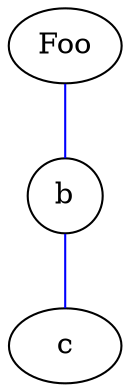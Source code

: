 graph my_graph {
   bgcolor="white";
   a [label="Foo"];
   b [shape=circle];
   a -- b -- c [color=blue];
}
